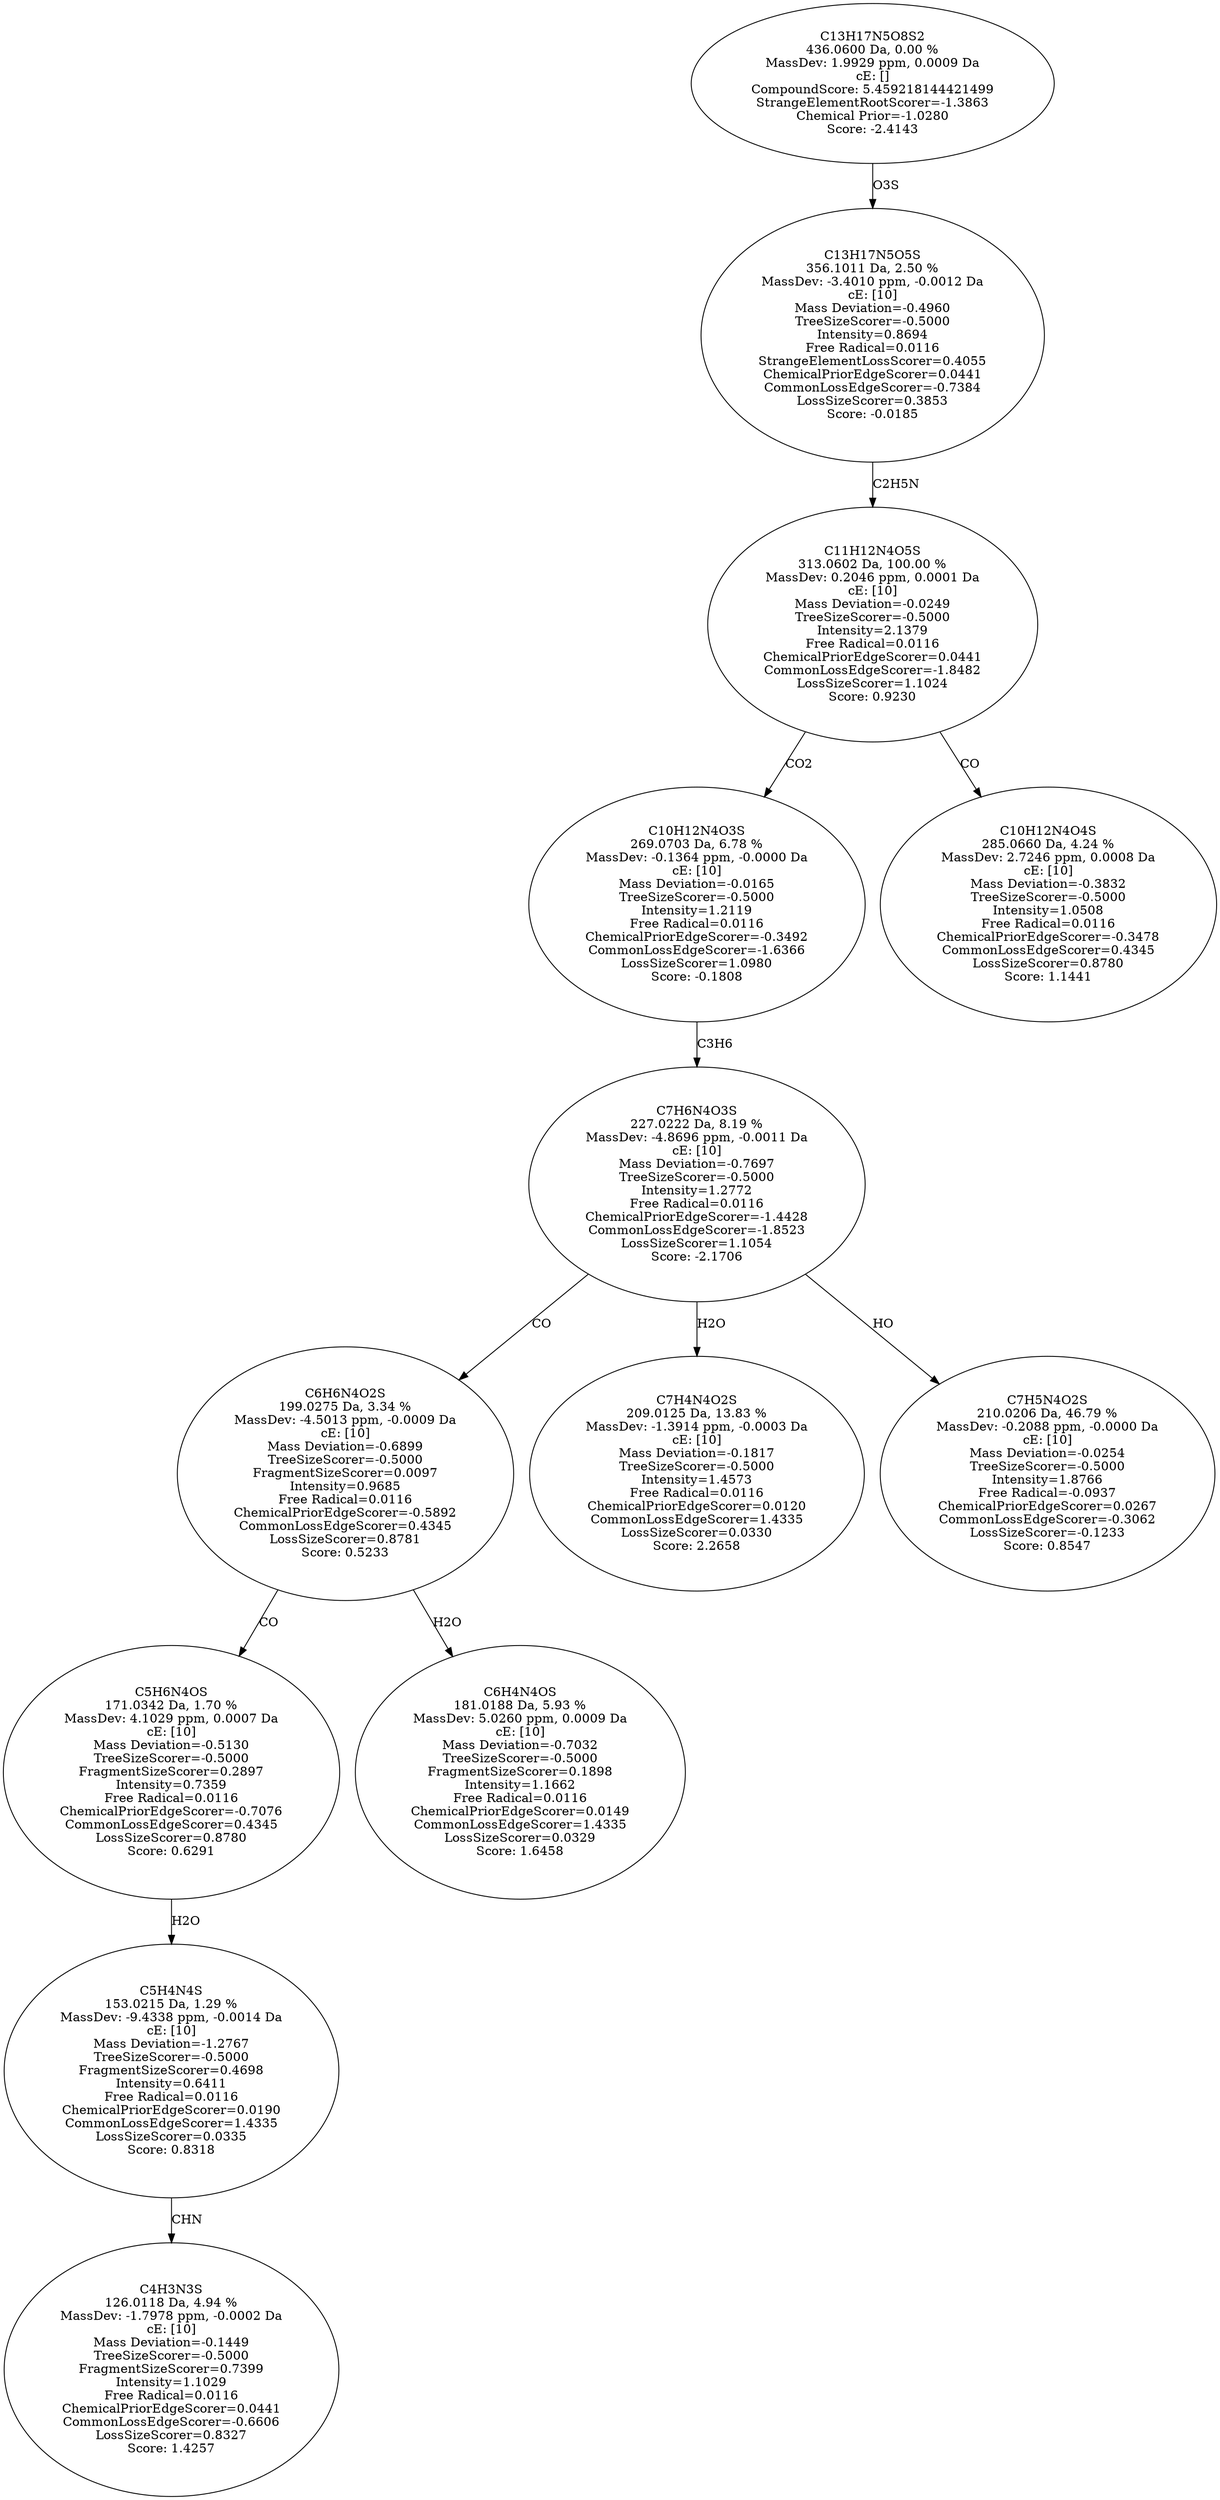 strict digraph {
v1 [label="C4H3N3S\n126.0118 Da, 4.94 %\nMassDev: -1.7978 ppm, -0.0002 Da\ncE: [10]\nMass Deviation=-0.1449\nTreeSizeScorer=-0.5000\nFragmentSizeScorer=0.7399\nIntensity=1.1029\nFree Radical=0.0116\nChemicalPriorEdgeScorer=0.0441\nCommonLossEdgeScorer=-0.6606\nLossSizeScorer=0.8327\nScore: 1.4257"];
v2 [label="C5H4N4S\n153.0215 Da, 1.29 %\nMassDev: -9.4338 ppm, -0.0014 Da\ncE: [10]\nMass Deviation=-1.2767\nTreeSizeScorer=-0.5000\nFragmentSizeScorer=0.4698\nIntensity=0.6411\nFree Radical=0.0116\nChemicalPriorEdgeScorer=0.0190\nCommonLossEdgeScorer=1.4335\nLossSizeScorer=0.0335\nScore: 0.8318"];
v3 [label="C5H6N4OS\n171.0342 Da, 1.70 %\nMassDev: 4.1029 ppm, 0.0007 Da\ncE: [10]\nMass Deviation=-0.5130\nTreeSizeScorer=-0.5000\nFragmentSizeScorer=0.2897\nIntensity=0.7359\nFree Radical=0.0116\nChemicalPriorEdgeScorer=-0.7076\nCommonLossEdgeScorer=0.4345\nLossSizeScorer=0.8780\nScore: 0.6291"];
v4 [label="C6H4N4OS\n181.0188 Da, 5.93 %\nMassDev: 5.0260 ppm, 0.0009 Da\ncE: [10]\nMass Deviation=-0.7032\nTreeSizeScorer=-0.5000\nFragmentSizeScorer=0.1898\nIntensity=1.1662\nFree Radical=0.0116\nChemicalPriorEdgeScorer=0.0149\nCommonLossEdgeScorer=1.4335\nLossSizeScorer=0.0329\nScore: 1.6458"];
v5 [label="C6H6N4O2S\n199.0275 Da, 3.34 %\nMassDev: -4.5013 ppm, -0.0009 Da\ncE: [10]\nMass Deviation=-0.6899\nTreeSizeScorer=-0.5000\nFragmentSizeScorer=0.0097\nIntensity=0.9685\nFree Radical=0.0116\nChemicalPriorEdgeScorer=-0.5892\nCommonLossEdgeScorer=0.4345\nLossSizeScorer=0.8781\nScore: 0.5233"];
v6 [label="C7H4N4O2S\n209.0125 Da, 13.83 %\nMassDev: -1.3914 ppm, -0.0003 Da\ncE: [10]\nMass Deviation=-0.1817\nTreeSizeScorer=-0.5000\nIntensity=1.4573\nFree Radical=0.0116\nChemicalPriorEdgeScorer=0.0120\nCommonLossEdgeScorer=1.4335\nLossSizeScorer=0.0330\nScore: 2.2658"];
v7 [label="C7H5N4O2S\n210.0206 Da, 46.79 %\nMassDev: -0.2088 ppm, -0.0000 Da\ncE: [10]\nMass Deviation=-0.0254\nTreeSizeScorer=-0.5000\nIntensity=1.8766\nFree Radical=-0.0937\nChemicalPriorEdgeScorer=0.0267\nCommonLossEdgeScorer=-0.3062\nLossSizeScorer=-0.1233\nScore: 0.8547"];
v8 [label="C7H6N4O3S\n227.0222 Da, 8.19 %\nMassDev: -4.8696 ppm, -0.0011 Da\ncE: [10]\nMass Deviation=-0.7697\nTreeSizeScorer=-0.5000\nIntensity=1.2772\nFree Radical=0.0116\nChemicalPriorEdgeScorer=-1.4428\nCommonLossEdgeScorer=-1.8523\nLossSizeScorer=1.1054\nScore: -2.1706"];
v9 [label="C10H12N4O3S\n269.0703 Da, 6.78 %\nMassDev: -0.1364 ppm, -0.0000 Da\ncE: [10]\nMass Deviation=-0.0165\nTreeSizeScorer=-0.5000\nIntensity=1.2119\nFree Radical=0.0116\nChemicalPriorEdgeScorer=-0.3492\nCommonLossEdgeScorer=-1.6366\nLossSizeScorer=1.0980\nScore: -0.1808"];
v10 [label="C10H12N4O4S\n285.0660 Da, 4.24 %\nMassDev: 2.7246 ppm, 0.0008 Da\ncE: [10]\nMass Deviation=-0.3832\nTreeSizeScorer=-0.5000\nIntensity=1.0508\nFree Radical=0.0116\nChemicalPriorEdgeScorer=-0.3478\nCommonLossEdgeScorer=0.4345\nLossSizeScorer=0.8780\nScore: 1.1441"];
v11 [label="C11H12N4O5S\n313.0602 Da, 100.00 %\nMassDev: 0.2046 ppm, 0.0001 Da\ncE: [10]\nMass Deviation=-0.0249\nTreeSizeScorer=-0.5000\nIntensity=2.1379\nFree Radical=0.0116\nChemicalPriorEdgeScorer=0.0441\nCommonLossEdgeScorer=-1.8482\nLossSizeScorer=1.1024\nScore: 0.9230"];
v12 [label="C13H17N5O5S\n356.1011 Da, 2.50 %\nMassDev: -3.4010 ppm, -0.0012 Da\ncE: [10]\nMass Deviation=-0.4960\nTreeSizeScorer=-0.5000\nIntensity=0.8694\nFree Radical=0.0116\nStrangeElementLossScorer=0.4055\nChemicalPriorEdgeScorer=0.0441\nCommonLossEdgeScorer=-0.7384\nLossSizeScorer=0.3853\nScore: -0.0185"];
v13 [label="C13H17N5O8S2\n436.0600 Da, 0.00 %\nMassDev: 1.9929 ppm, 0.0009 Da\ncE: []\nCompoundScore: 5.459218144421499\nStrangeElementRootScorer=-1.3863\nChemical Prior=-1.0280\nScore: -2.4143"];
v2 -> v1 [label="CHN"];
v3 -> v2 [label="H2O"];
v5 -> v3 [label="CO"];
v5 -> v4 [label="H2O"];
v8 -> v5 [label="CO"];
v8 -> v6 [label="H2O"];
v8 -> v7 [label="HO"];
v9 -> v8 [label="C3H6"];
v11 -> v9 [label="CO2"];
v11 -> v10 [label="CO"];
v12 -> v11 [label="C2H5N"];
v13 -> v12 [label="O3S"];
}